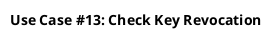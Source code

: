 @startuml uc13
title Use Case #13: Check Key Revocation
hide footbox

'Setup the objects involved here

'Setup persistent objects here

'--- FLOW OF CONTROL STARTS HERE ---
'--- FLOW OF CONTROL ENDS HERE   ---

@enduml
